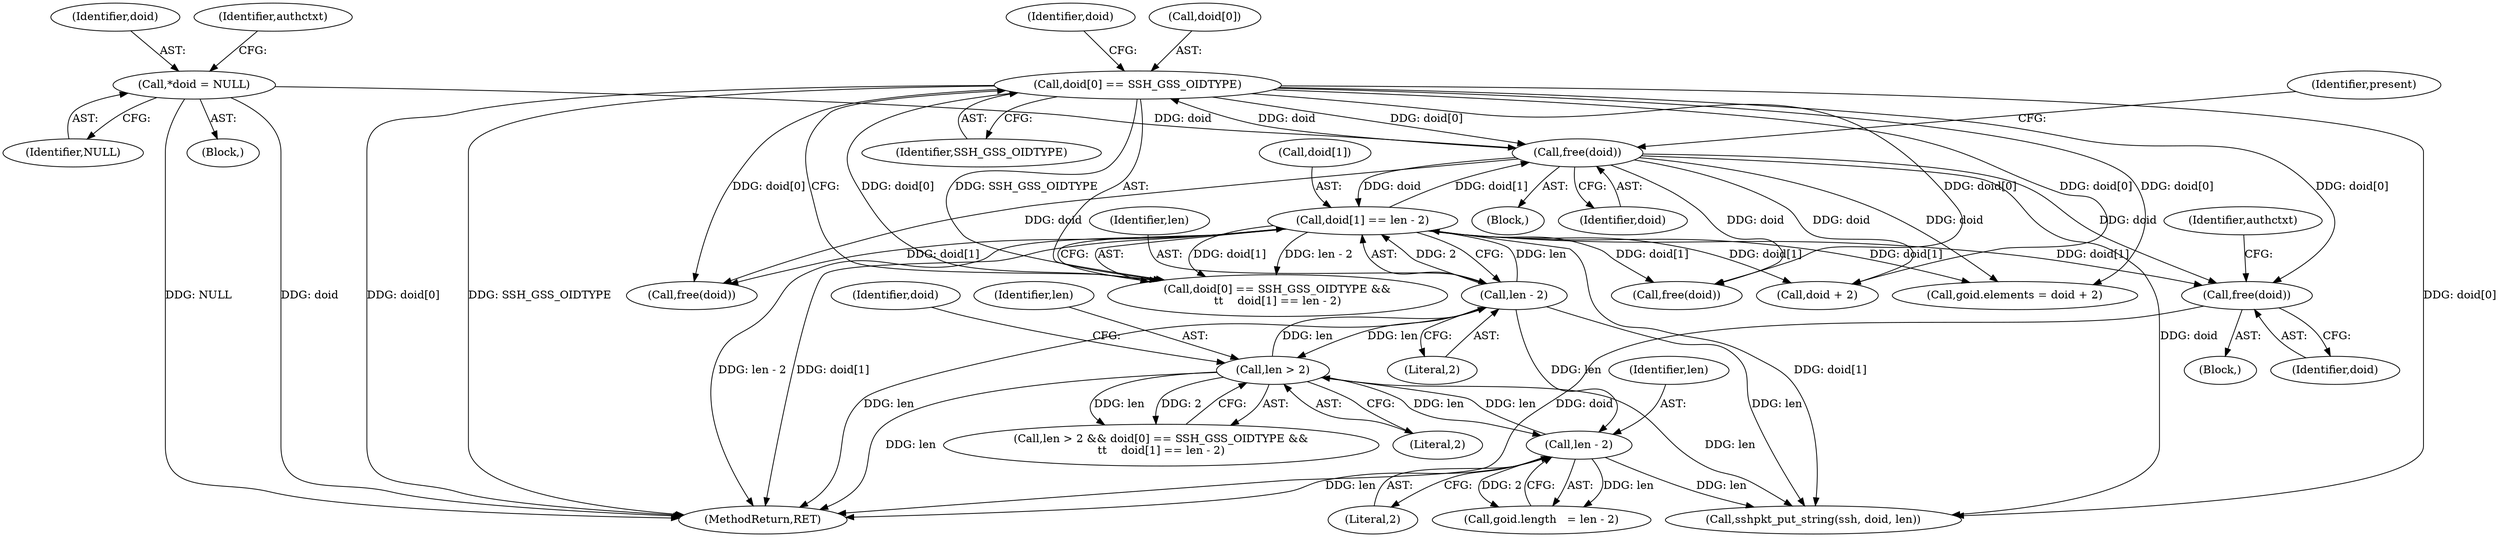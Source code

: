 digraph "0_src_779974d35b4859c07bc3cb8a12c74b43b0a7d1e0@pointer" {
"1000266" [label="(Call,free(doid))"];
"1000193" [label="(Call,doid[0] == SSH_GSS_OIDTYPE)"];
"1000166" [label="(Call,free(doid))"];
"1000198" [label="(Call,doid[1] == len - 2)"];
"1000202" [label="(Call,len - 2)"];
"1000189" [label="(Call,len > 2)"];
"1000217" [label="(Call,len - 2)"];
"1000123" [label="(Call,*doid = NULL)"];
"1000258" [label="(Block,)"];
"1000123" [label="(Call,*doid = NULL)"];
"1000188" [label="(Call,len > 2 && doid[0] == SSH_GSS_OIDTYPE &&\n\t\t    doid[1] == len - 2)"];
"1000190" [label="(Identifier,len)"];
"1000241" [label="(Call,free(doid))"];
"1000192" [label="(Call,doid[0] == SSH_GSS_OIDTYPE &&\n\t\t    doid[1] == len - 2)"];
"1000266" [label="(Call,free(doid))"];
"1000193" [label="(Call,doid[0] == SSH_GSS_OIDTYPE)"];
"1000200" [label="(Identifier,doid)"];
"1000219" [label="(Literal,2)"];
"1000199" [label="(Call,doid[1])"];
"1000124" [label="(Identifier,doid)"];
"1000194" [label="(Call,doid[0])"];
"1000218" [label="(Identifier,len)"];
"1000125" [label="(Identifier,NULL)"];
"1000295" [label="(Call,sshpkt_put_string(ssh, doid, len))"];
"1000169" [label="(Identifier,present)"];
"1000206" [label="(Call,goid.elements = doid + 2)"];
"1000270" [label="(Identifier,authctxt)"];
"1000330" [label="(MethodReturn,RET)"];
"1000166" [label="(Call,free(doid))"];
"1000202" [label="(Call,len - 2)"];
"1000189" [label="(Call,len > 2)"];
"1000217" [label="(Call,len - 2)"];
"1000204" [label="(Literal,2)"];
"1000210" [label="(Call,doid + 2)"];
"1000203" [label="(Identifier,len)"];
"1000311" [label="(Call,free(doid))"];
"1000195" [label="(Identifier,doid)"];
"1000267" [label="(Identifier,doid)"];
"1000163" [label="(Block,)"];
"1000198" [label="(Call,doid[1] == len - 2)"];
"1000167" [label="(Identifier,doid)"];
"1000191" [label="(Literal,2)"];
"1000103" [label="(Block,)"];
"1000130" [label="(Identifier,authctxt)"];
"1000197" [label="(Identifier,SSH_GSS_OIDTYPE)"];
"1000213" [label="(Call,goid.length   = len - 2)"];
"1000266" -> "1000258"  [label="AST: "];
"1000266" -> "1000267"  [label="CFG: "];
"1000267" -> "1000266"  [label="AST: "];
"1000270" -> "1000266"  [label="CFG: "];
"1000266" -> "1000330"  [label="DDG: doid"];
"1000193" -> "1000266"  [label="DDG: doid[0]"];
"1000166" -> "1000266"  [label="DDG: doid"];
"1000198" -> "1000266"  [label="DDG: doid[1]"];
"1000193" -> "1000192"  [label="AST: "];
"1000193" -> "1000197"  [label="CFG: "];
"1000194" -> "1000193"  [label="AST: "];
"1000197" -> "1000193"  [label="AST: "];
"1000200" -> "1000193"  [label="CFG: "];
"1000192" -> "1000193"  [label="CFG: "];
"1000193" -> "1000330"  [label="DDG: doid[0]"];
"1000193" -> "1000330"  [label="DDG: SSH_GSS_OIDTYPE"];
"1000193" -> "1000166"  [label="DDG: doid[0]"];
"1000193" -> "1000192"  [label="DDG: doid[0]"];
"1000193" -> "1000192"  [label="DDG: SSH_GSS_OIDTYPE"];
"1000166" -> "1000193"  [label="DDG: doid"];
"1000193" -> "1000206"  [label="DDG: doid[0]"];
"1000193" -> "1000210"  [label="DDG: doid[0]"];
"1000193" -> "1000241"  [label="DDG: doid[0]"];
"1000193" -> "1000295"  [label="DDG: doid[0]"];
"1000193" -> "1000311"  [label="DDG: doid[0]"];
"1000166" -> "1000163"  [label="AST: "];
"1000166" -> "1000167"  [label="CFG: "];
"1000167" -> "1000166"  [label="AST: "];
"1000169" -> "1000166"  [label="CFG: "];
"1000198" -> "1000166"  [label="DDG: doid[1]"];
"1000123" -> "1000166"  [label="DDG: doid"];
"1000166" -> "1000198"  [label="DDG: doid"];
"1000166" -> "1000206"  [label="DDG: doid"];
"1000166" -> "1000210"  [label="DDG: doid"];
"1000166" -> "1000241"  [label="DDG: doid"];
"1000166" -> "1000295"  [label="DDG: doid"];
"1000166" -> "1000311"  [label="DDG: doid"];
"1000198" -> "1000192"  [label="AST: "];
"1000198" -> "1000202"  [label="CFG: "];
"1000199" -> "1000198"  [label="AST: "];
"1000202" -> "1000198"  [label="AST: "];
"1000192" -> "1000198"  [label="CFG: "];
"1000198" -> "1000330"  [label="DDG: doid[1]"];
"1000198" -> "1000330"  [label="DDG: len - 2"];
"1000198" -> "1000192"  [label="DDG: doid[1]"];
"1000198" -> "1000192"  [label="DDG: len - 2"];
"1000202" -> "1000198"  [label="DDG: len"];
"1000202" -> "1000198"  [label="DDG: 2"];
"1000198" -> "1000206"  [label="DDG: doid[1]"];
"1000198" -> "1000210"  [label="DDG: doid[1]"];
"1000198" -> "1000241"  [label="DDG: doid[1]"];
"1000198" -> "1000295"  [label="DDG: doid[1]"];
"1000198" -> "1000311"  [label="DDG: doid[1]"];
"1000202" -> "1000204"  [label="CFG: "];
"1000203" -> "1000202"  [label="AST: "];
"1000204" -> "1000202"  [label="AST: "];
"1000202" -> "1000330"  [label="DDG: len"];
"1000202" -> "1000189"  [label="DDG: len"];
"1000189" -> "1000202"  [label="DDG: len"];
"1000202" -> "1000217"  [label="DDG: len"];
"1000202" -> "1000295"  [label="DDG: len"];
"1000189" -> "1000188"  [label="AST: "];
"1000189" -> "1000191"  [label="CFG: "];
"1000190" -> "1000189"  [label="AST: "];
"1000191" -> "1000189"  [label="AST: "];
"1000195" -> "1000189"  [label="CFG: "];
"1000188" -> "1000189"  [label="CFG: "];
"1000189" -> "1000330"  [label="DDG: len"];
"1000189" -> "1000188"  [label="DDG: len"];
"1000189" -> "1000188"  [label="DDG: 2"];
"1000217" -> "1000189"  [label="DDG: len"];
"1000189" -> "1000217"  [label="DDG: len"];
"1000189" -> "1000295"  [label="DDG: len"];
"1000217" -> "1000213"  [label="AST: "];
"1000217" -> "1000219"  [label="CFG: "];
"1000218" -> "1000217"  [label="AST: "];
"1000219" -> "1000217"  [label="AST: "];
"1000213" -> "1000217"  [label="CFG: "];
"1000217" -> "1000330"  [label="DDG: len"];
"1000217" -> "1000213"  [label="DDG: len"];
"1000217" -> "1000213"  [label="DDG: 2"];
"1000217" -> "1000295"  [label="DDG: len"];
"1000123" -> "1000103"  [label="AST: "];
"1000123" -> "1000125"  [label="CFG: "];
"1000124" -> "1000123"  [label="AST: "];
"1000125" -> "1000123"  [label="AST: "];
"1000130" -> "1000123"  [label="CFG: "];
"1000123" -> "1000330"  [label="DDG: NULL"];
"1000123" -> "1000330"  [label="DDG: doid"];
}
